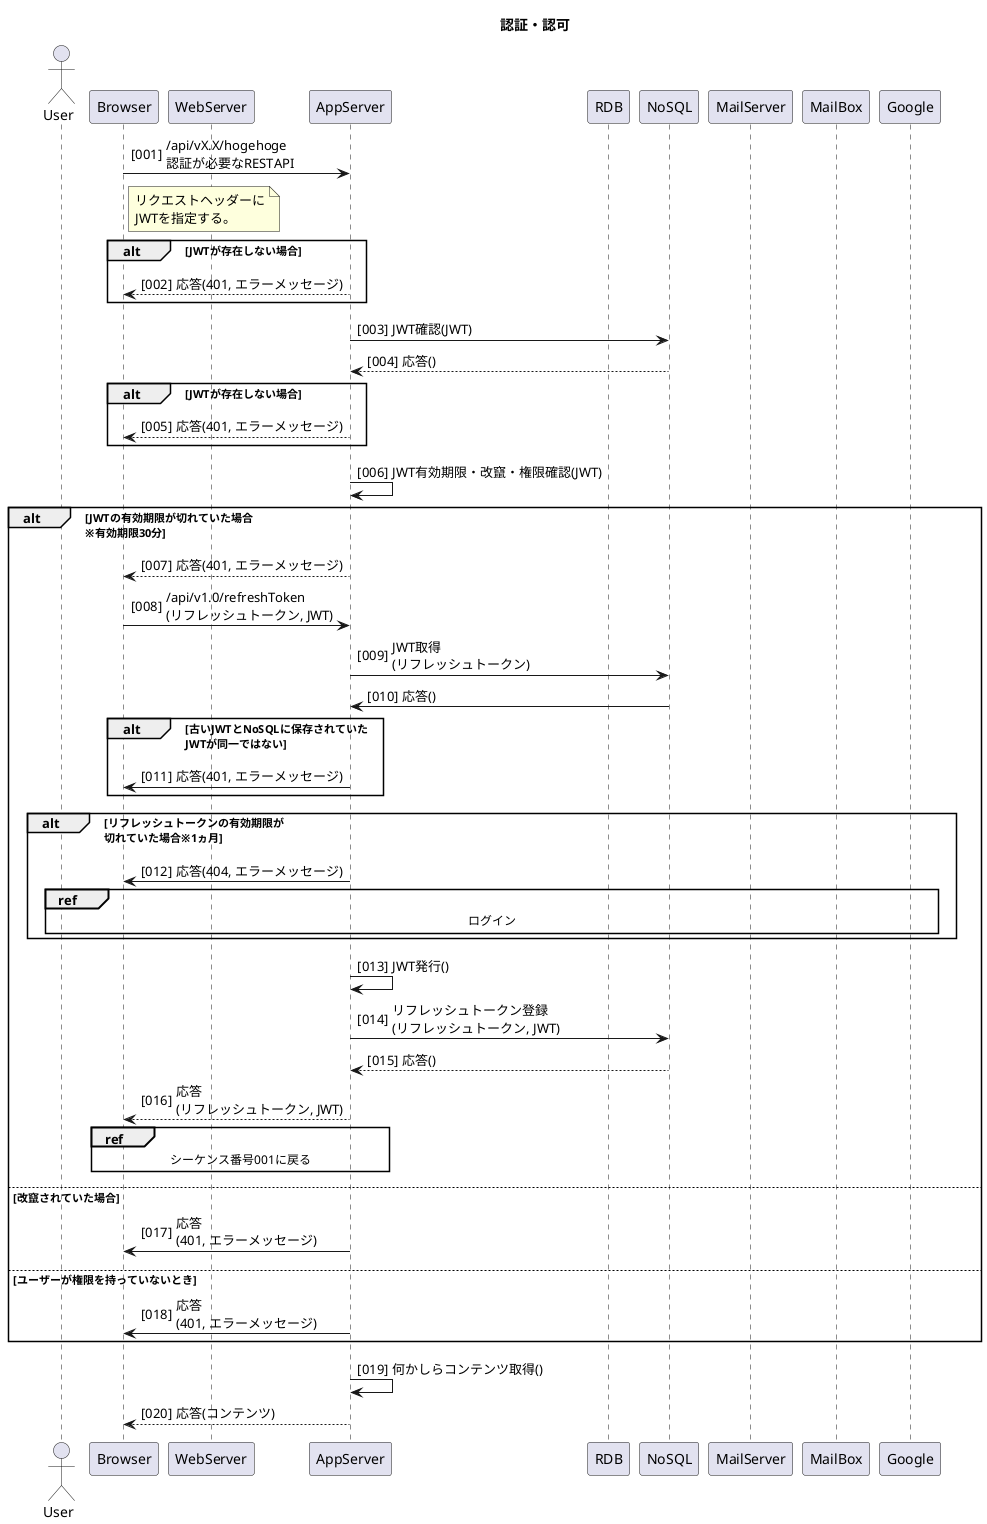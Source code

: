 @startuml 認証・認可
title 認証・認可

actor User
participant Browser
participant WebServer
participant AppServer
participant RDB
participant NoSQL
participant MailServer
participant MailBox
participant Google
!pragma teoz true

autonumber "[000]"
Browser -> AppServer: /api/vX.X/hogehoge\n認証が必要なRESTAPI
note right of Browser
  リクエストヘッダーに
  JWTを指定する。
end note
alt JWTが存在しない場合
  AppServer --> Browser: 応答(401, エラーメッセージ)
end
AppServer -> NoSQL: JWT確認(JWT)
NoSQL --> AppServer: 応答()
alt JWTが存在しない場合
  AppServer --> Browser: 応答(401, エラーメッセージ)
end

AppServer -> AppServer: JWT有効期限・改竄・権限確認(JWT)
alt JWTの有効期限が切れていた場合\n※有効期限30分
  AppServer --> Browser: 応答(401, エラーメッセージ)
  Browser -> AppServer: /api/v1.0/refreshToken\n(リフレッシュトークン, JWT)
  AppServer -> NoSQL: JWT取得\n(リフレッシュトークン)
  NoSQL -> AppServer:応答()
  alt 古いJWTとNoSQLに保存されていた\nJWTが同一ではない
    AppServer -> Browser: 応答(401, エラーメッセージ)
  end
  alt リフレッシュトークンの有効期限が\n切れていた場合※1ヵ月
    AppServer -> Browser: 応答(404, エラーメッセージ)
    ref over User, Google: ログイン
  end
  AppServer -> AppServer: JWT発行()
  AppServer -> NoSQL: リフレッシュトークン登録\n(リフレッシュトークン, JWT)
  NoSQL --> AppServer: 応答()
  AppServer --> Browser: 応答\n(リフレッシュトークン, JWT)
  ref over Browser, AppServer: シーケンス番号001に戻る
else 改竄されていた場合
  AppServer -> Browser: 応答\n(401, エラーメッセージ)
else ユーザーが権限を持っていないとき
  AppServer -> Browser: 応答\n(401, エラーメッセージ)
end
AppServer -> AppServer: 何かしらコンテンツ取得()
AppServer --> Browser: 応答(コンテンツ)

@enduml
